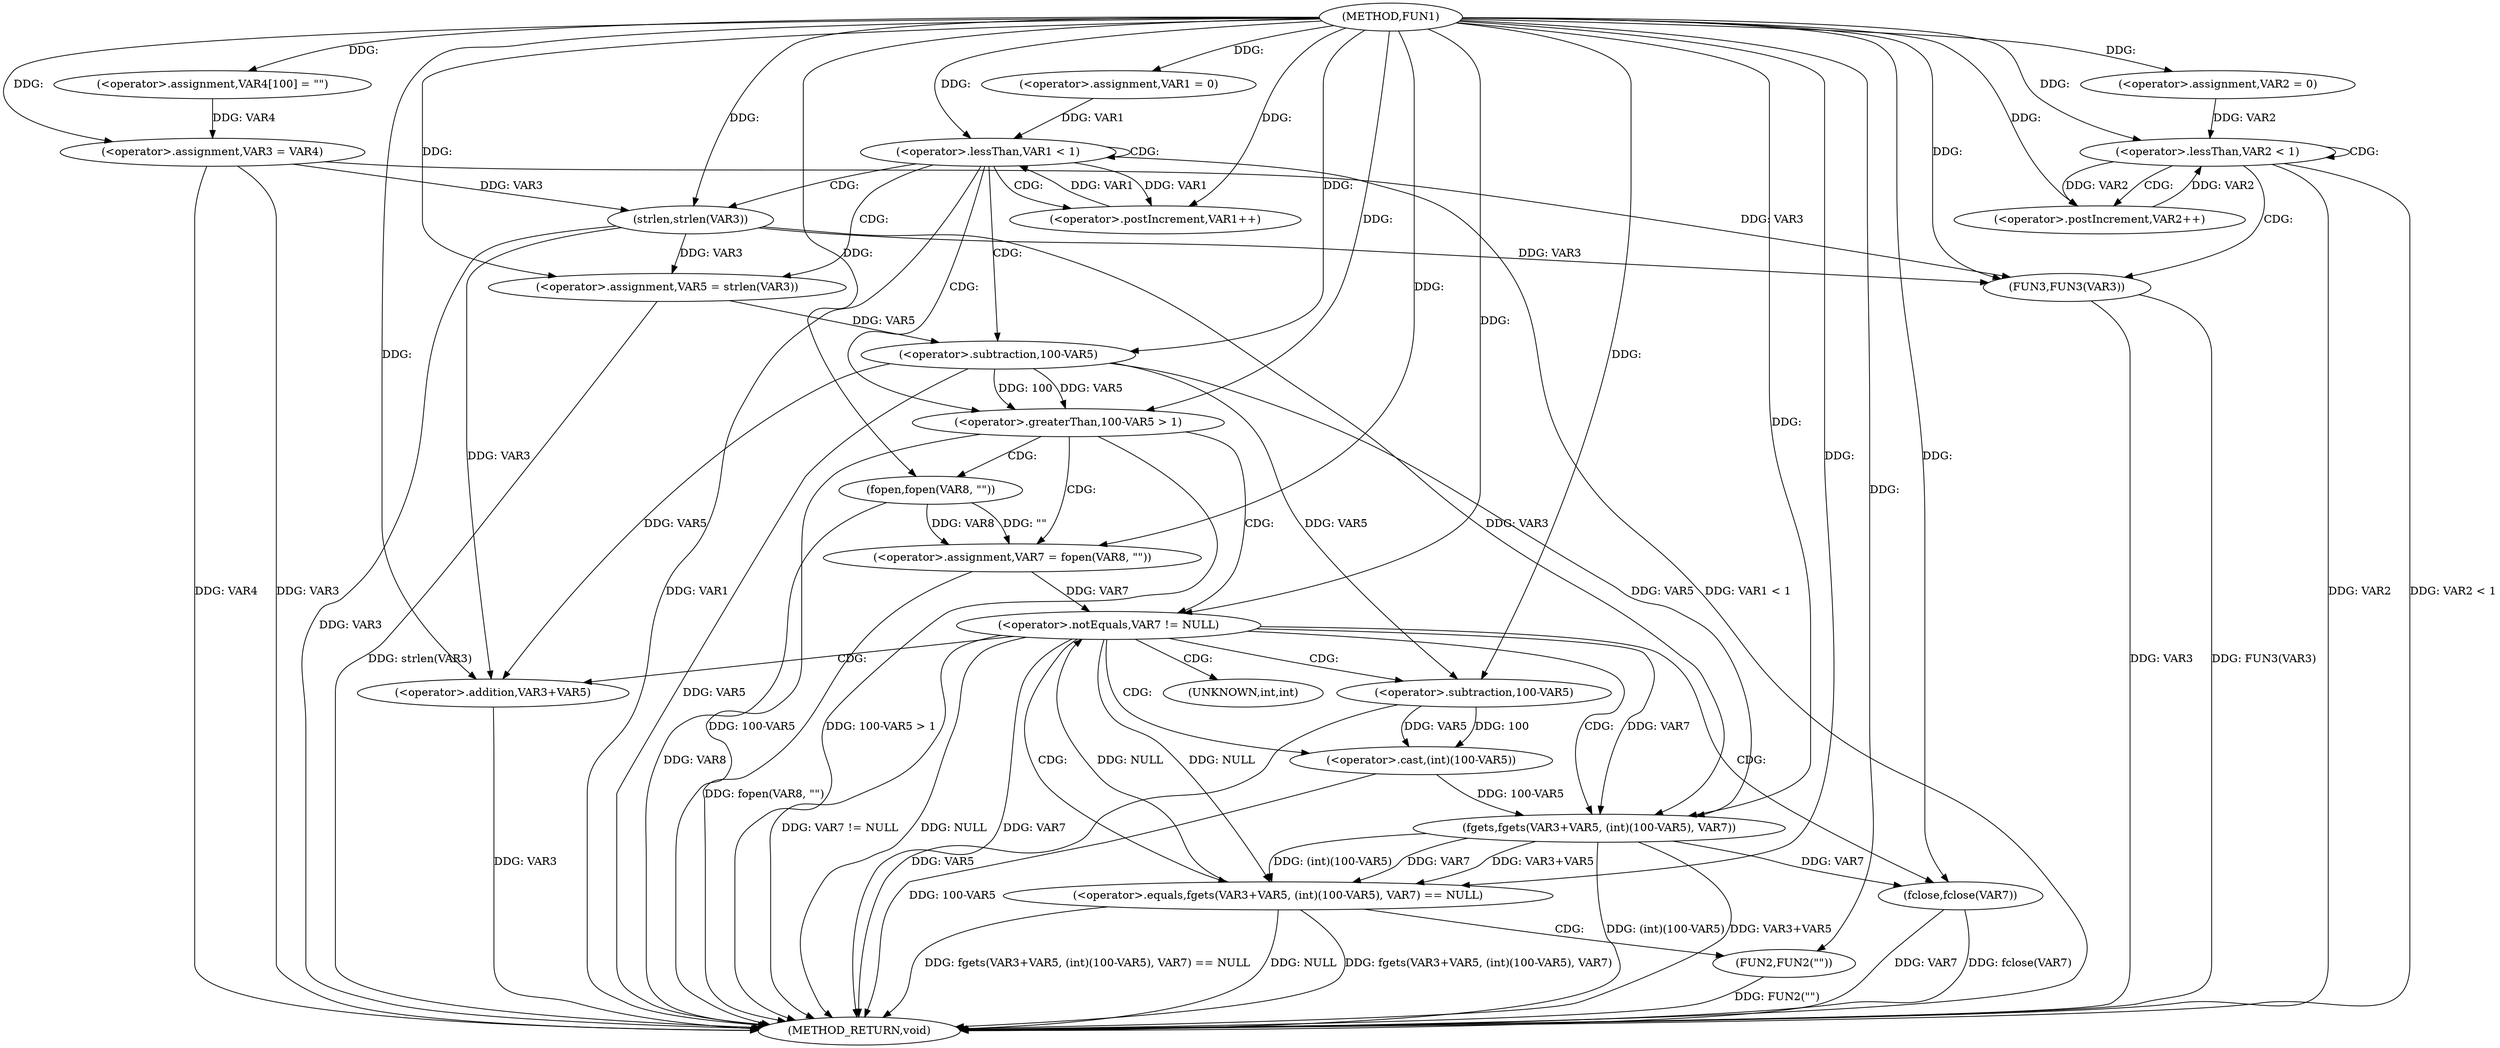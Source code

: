 digraph FUN1 {  
"1000100" [label = "(METHOD,FUN1)" ]
"1000176" [label = "(METHOD_RETURN,void)" ]
"1000106" [label = "(<operator>.assignment,VAR4[100] = \"\")" ]
"1000109" [label = "(<operator>.assignment,VAR3 = VAR4)" ]
"1000113" [label = "(<operator>.assignment,VAR1 = 0)" ]
"1000116" [label = "(<operator>.lessThan,VAR1 < 1)" ]
"1000119" [label = "(<operator>.postIncrement,VAR1++)" ]
"1000124" [label = "(<operator>.assignment,VAR5 = strlen(VAR3))" ]
"1000126" [label = "(strlen,strlen(VAR3))" ]
"1000130" [label = "(<operator>.greaterThan,100-VAR5 > 1)" ]
"1000131" [label = "(<operator>.subtraction,100-VAR5)" ]
"1000136" [label = "(<operator>.assignment,VAR7 = fopen(VAR8, \"\"))" ]
"1000138" [label = "(fopen,fopen(VAR8, \"\"))" ]
"1000142" [label = "(<operator>.notEquals,VAR7 != NULL)" ]
"1000147" [label = "(<operator>.equals,fgets(VAR3+VAR5, (int)(100-VAR5), VAR7) == NULL)" ]
"1000148" [label = "(fgets,fgets(VAR3+VAR5, (int)(100-VAR5), VAR7))" ]
"1000149" [label = "(<operator>.addition,VAR3+VAR5)" ]
"1000152" [label = "(<operator>.cast,(int)(100-VAR5))" ]
"1000154" [label = "(<operator>.subtraction,100-VAR5)" ]
"1000160" [label = "(FUN2,FUN2(\"\"))" ]
"1000162" [label = "(fclose,fclose(VAR7))" ]
"1000165" [label = "(<operator>.assignment,VAR2 = 0)" ]
"1000168" [label = "(<operator>.lessThan,VAR2 < 1)" ]
"1000171" [label = "(<operator>.postIncrement,VAR2++)" ]
"1000174" [label = "(FUN3,FUN3(VAR3))" ]
"1000153" [label = "(UNKNOWN,int,int)" ]
  "1000116" -> "1000176"  [ label = "DDG: VAR1"] 
  "1000142" -> "1000176"  [ label = "DDG: VAR7 != NULL"] 
  "1000168" -> "1000176"  [ label = "DDG: VAR2"] 
  "1000160" -> "1000176"  [ label = "DDG: FUN2(\"\")"] 
  "1000138" -> "1000176"  [ label = "DDG: VAR8"] 
  "1000148" -> "1000176"  [ label = "DDG: (int)(100-VAR5)"] 
  "1000126" -> "1000176"  [ label = "DDG: VAR3"] 
  "1000131" -> "1000176"  [ label = "DDG: VAR5"] 
  "1000152" -> "1000176"  [ label = "DDG: 100-VAR5"] 
  "1000149" -> "1000176"  [ label = "DDG: VAR3"] 
  "1000168" -> "1000176"  [ label = "DDG: VAR2 < 1"] 
  "1000130" -> "1000176"  [ label = "DDG: 100-VAR5 > 1"] 
  "1000124" -> "1000176"  [ label = "DDG: strlen(VAR3)"] 
  "1000147" -> "1000176"  [ label = "DDG: NULL"] 
  "1000142" -> "1000176"  [ label = "DDG: NULL"] 
  "1000148" -> "1000176"  [ label = "DDG: VAR3+VAR5"] 
  "1000147" -> "1000176"  [ label = "DDG: fgets(VAR3+VAR5, (int)(100-VAR5), VAR7)"] 
  "1000109" -> "1000176"  [ label = "DDG: VAR3"] 
  "1000142" -> "1000176"  [ label = "DDG: VAR7"] 
  "1000154" -> "1000176"  [ label = "DDG: VAR5"] 
  "1000136" -> "1000176"  [ label = "DDG: fopen(VAR8, \"\")"] 
  "1000162" -> "1000176"  [ label = "DDG: VAR7"] 
  "1000162" -> "1000176"  [ label = "DDG: fclose(VAR7)"] 
  "1000147" -> "1000176"  [ label = "DDG: fgets(VAR3+VAR5, (int)(100-VAR5), VAR7) == NULL"] 
  "1000109" -> "1000176"  [ label = "DDG: VAR4"] 
  "1000116" -> "1000176"  [ label = "DDG: VAR1 < 1"] 
  "1000174" -> "1000176"  [ label = "DDG: FUN3(VAR3)"] 
  "1000174" -> "1000176"  [ label = "DDG: VAR3"] 
  "1000130" -> "1000176"  [ label = "DDG: 100-VAR5"] 
  "1000100" -> "1000106"  [ label = "DDG: "] 
  "1000106" -> "1000109"  [ label = "DDG: VAR4"] 
  "1000100" -> "1000109"  [ label = "DDG: "] 
  "1000100" -> "1000113"  [ label = "DDG: "] 
  "1000113" -> "1000116"  [ label = "DDG: VAR1"] 
  "1000119" -> "1000116"  [ label = "DDG: VAR1"] 
  "1000100" -> "1000116"  [ label = "DDG: "] 
  "1000116" -> "1000119"  [ label = "DDG: VAR1"] 
  "1000100" -> "1000119"  [ label = "DDG: "] 
  "1000126" -> "1000124"  [ label = "DDG: VAR3"] 
  "1000100" -> "1000124"  [ label = "DDG: "] 
  "1000109" -> "1000126"  [ label = "DDG: VAR3"] 
  "1000100" -> "1000126"  [ label = "DDG: "] 
  "1000131" -> "1000130"  [ label = "DDG: 100"] 
  "1000131" -> "1000130"  [ label = "DDG: VAR5"] 
  "1000100" -> "1000131"  [ label = "DDG: "] 
  "1000124" -> "1000131"  [ label = "DDG: VAR5"] 
  "1000100" -> "1000130"  [ label = "DDG: "] 
  "1000138" -> "1000136"  [ label = "DDG: VAR8"] 
  "1000138" -> "1000136"  [ label = "DDG: \"\""] 
  "1000100" -> "1000136"  [ label = "DDG: "] 
  "1000100" -> "1000138"  [ label = "DDG: "] 
  "1000136" -> "1000142"  [ label = "DDG: VAR7"] 
  "1000100" -> "1000142"  [ label = "DDG: "] 
  "1000147" -> "1000142"  [ label = "DDG: NULL"] 
  "1000148" -> "1000147"  [ label = "DDG: VAR3+VAR5"] 
  "1000148" -> "1000147"  [ label = "DDG: (int)(100-VAR5)"] 
  "1000148" -> "1000147"  [ label = "DDG: VAR7"] 
  "1000126" -> "1000148"  [ label = "DDG: VAR3"] 
  "1000100" -> "1000148"  [ label = "DDG: "] 
  "1000131" -> "1000148"  [ label = "DDG: VAR5"] 
  "1000126" -> "1000149"  [ label = "DDG: VAR3"] 
  "1000100" -> "1000149"  [ label = "DDG: "] 
  "1000131" -> "1000149"  [ label = "DDG: VAR5"] 
  "1000152" -> "1000148"  [ label = "DDG: 100-VAR5"] 
  "1000154" -> "1000152"  [ label = "DDG: 100"] 
  "1000154" -> "1000152"  [ label = "DDG: VAR5"] 
  "1000100" -> "1000154"  [ label = "DDG: "] 
  "1000131" -> "1000154"  [ label = "DDG: VAR5"] 
  "1000142" -> "1000148"  [ label = "DDG: VAR7"] 
  "1000142" -> "1000147"  [ label = "DDG: NULL"] 
  "1000100" -> "1000147"  [ label = "DDG: "] 
  "1000100" -> "1000160"  [ label = "DDG: "] 
  "1000148" -> "1000162"  [ label = "DDG: VAR7"] 
  "1000100" -> "1000162"  [ label = "DDG: "] 
  "1000100" -> "1000165"  [ label = "DDG: "] 
  "1000171" -> "1000168"  [ label = "DDG: VAR2"] 
  "1000165" -> "1000168"  [ label = "DDG: VAR2"] 
  "1000100" -> "1000168"  [ label = "DDG: "] 
  "1000168" -> "1000171"  [ label = "DDG: VAR2"] 
  "1000100" -> "1000171"  [ label = "DDG: "] 
  "1000126" -> "1000174"  [ label = "DDG: VAR3"] 
  "1000109" -> "1000174"  [ label = "DDG: VAR3"] 
  "1000100" -> "1000174"  [ label = "DDG: "] 
  "1000116" -> "1000116"  [ label = "CDG: "] 
  "1000116" -> "1000131"  [ label = "CDG: "] 
  "1000116" -> "1000126"  [ label = "CDG: "] 
  "1000116" -> "1000124"  [ label = "CDG: "] 
  "1000116" -> "1000119"  [ label = "CDG: "] 
  "1000116" -> "1000130"  [ label = "CDG: "] 
  "1000130" -> "1000142"  [ label = "CDG: "] 
  "1000130" -> "1000136"  [ label = "CDG: "] 
  "1000130" -> "1000138"  [ label = "CDG: "] 
  "1000142" -> "1000153"  [ label = "CDG: "] 
  "1000142" -> "1000154"  [ label = "CDG: "] 
  "1000142" -> "1000147"  [ label = "CDG: "] 
  "1000142" -> "1000152"  [ label = "CDG: "] 
  "1000142" -> "1000148"  [ label = "CDG: "] 
  "1000142" -> "1000162"  [ label = "CDG: "] 
  "1000142" -> "1000149"  [ label = "CDG: "] 
  "1000147" -> "1000160"  [ label = "CDG: "] 
  "1000168" -> "1000168"  [ label = "CDG: "] 
  "1000168" -> "1000174"  [ label = "CDG: "] 
  "1000168" -> "1000171"  [ label = "CDG: "] 
}
